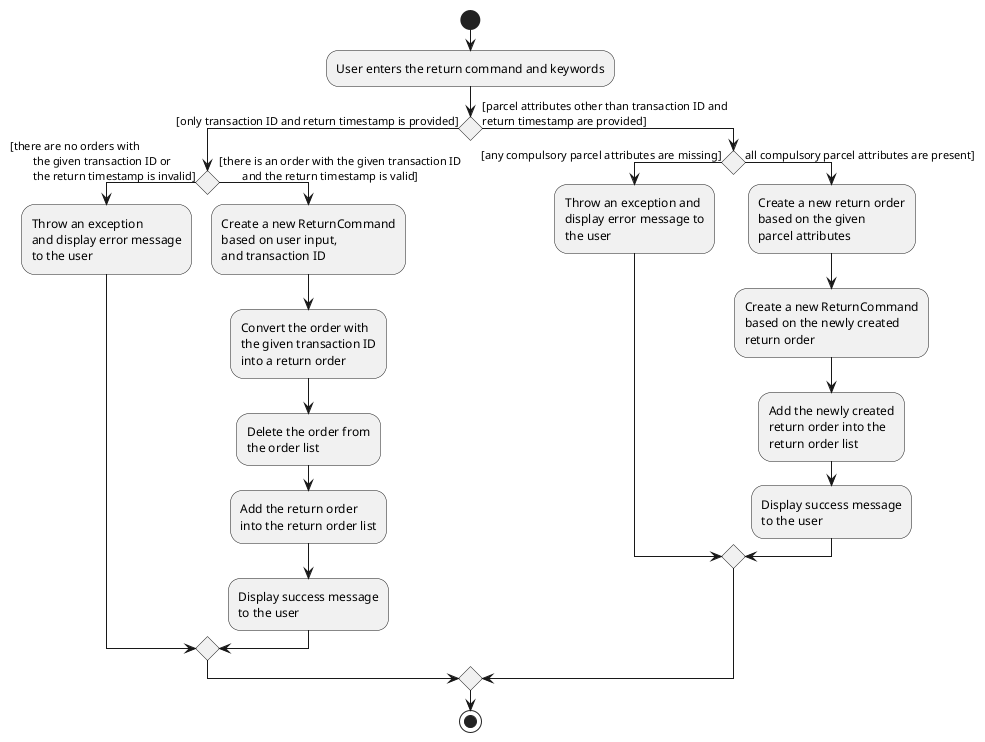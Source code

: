 @startuml
/' @author @cherweijie'/
start
:User enters the return command and keywords;
If () then ([only transaction ID and return timestamp is provided])
        If () then ([there are no orders with
        the given transaction ID or
        the return timestamp is invalid])
            :Throw an exception
            and display error message
            to the user;
        else ([there is an order with the given transaction ID
        and the return timestamp is valid])
        :Create a new ReturnCommand
        based on user input,
        and transaction ID;
        :Convert the order with
        the given transaction ID
        into a return order;

        :Delete the order from
        the order list;

        :Add the return order
        into the return order list;

        :Display success message
        to the user;
        endif

else ([parcel attributes other than transaction ID and
return timestamp are provided])
    If () then ([any compulsory parcel attributes are missing])
        :Throw an exception and
        display error message to
        the user;
    else (all compulsory parcel attributes are present])

        :Create a new return order
        based on the given
        parcel attributes;

        :Create a new ReturnCommand
        based on the newly created
        return order;

        :Add the newly created
        return order into the
        return order list;

        :Display success message
        to the user;
    endif
endif

stop

@enduml
